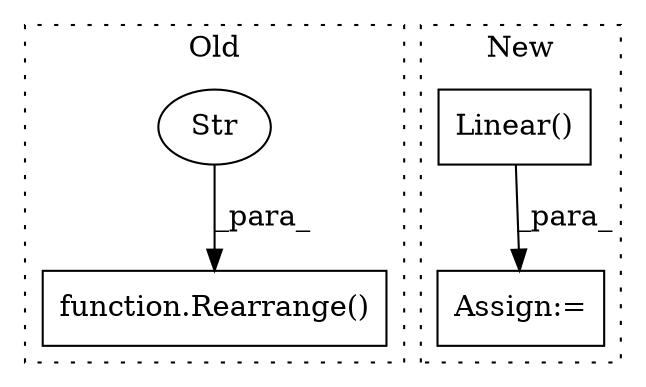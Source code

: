 digraph G {
subgraph cluster0 {
1 [label="function.Rearrange()" a="75" s="4461,4486" l="10,1" shape="box"];
3 [label="Str" a="66" s="4471" l="15" shape="ellipse"];
label = "Old";
style="dotted";
}
subgraph cluster1 {
2 [label="Linear()" a="75" s="4536,4558" l="10,1" shape="box"];
4 [label="Assign:=" a="68" s="4506" l="3" shape="box"];
label = "New";
style="dotted";
}
2 -> 4 [label="_para_"];
3 -> 1 [label="_para_"];
}